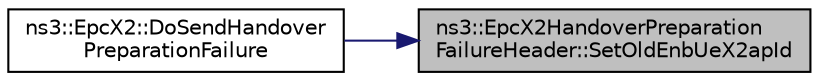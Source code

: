 digraph "ns3::EpcX2HandoverPreparationFailureHeader::SetOldEnbUeX2apId"
{
 // LATEX_PDF_SIZE
  edge [fontname="Helvetica",fontsize="10",labelfontname="Helvetica",labelfontsize="10"];
  node [fontname="Helvetica",fontsize="10",shape=record];
  rankdir="RL";
  Node1 [label="ns3::EpcX2HandoverPreparation\lFailureHeader::SetOldEnbUeX2apId",height=0.2,width=0.4,color="black", fillcolor="grey75", style="filled", fontcolor="black",tooltip="Set old ENB UE X2 AP ID function."];
  Node1 -> Node2 [dir="back",color="midnightblue",fontsize="10",style="solid",fontname="Helvetica"];
  Node2 [label="ns3::EpcX2::DoSendHandover\lPreparationFailure",height=0.2,width=0.4,color="black", fillcolor="white", style="filled",URL="$classns3_1_1_epc_x2.html#a6b426becb1b31625fc2aada18d825d70",tooltip="Send handover preparation failure function."];
}
